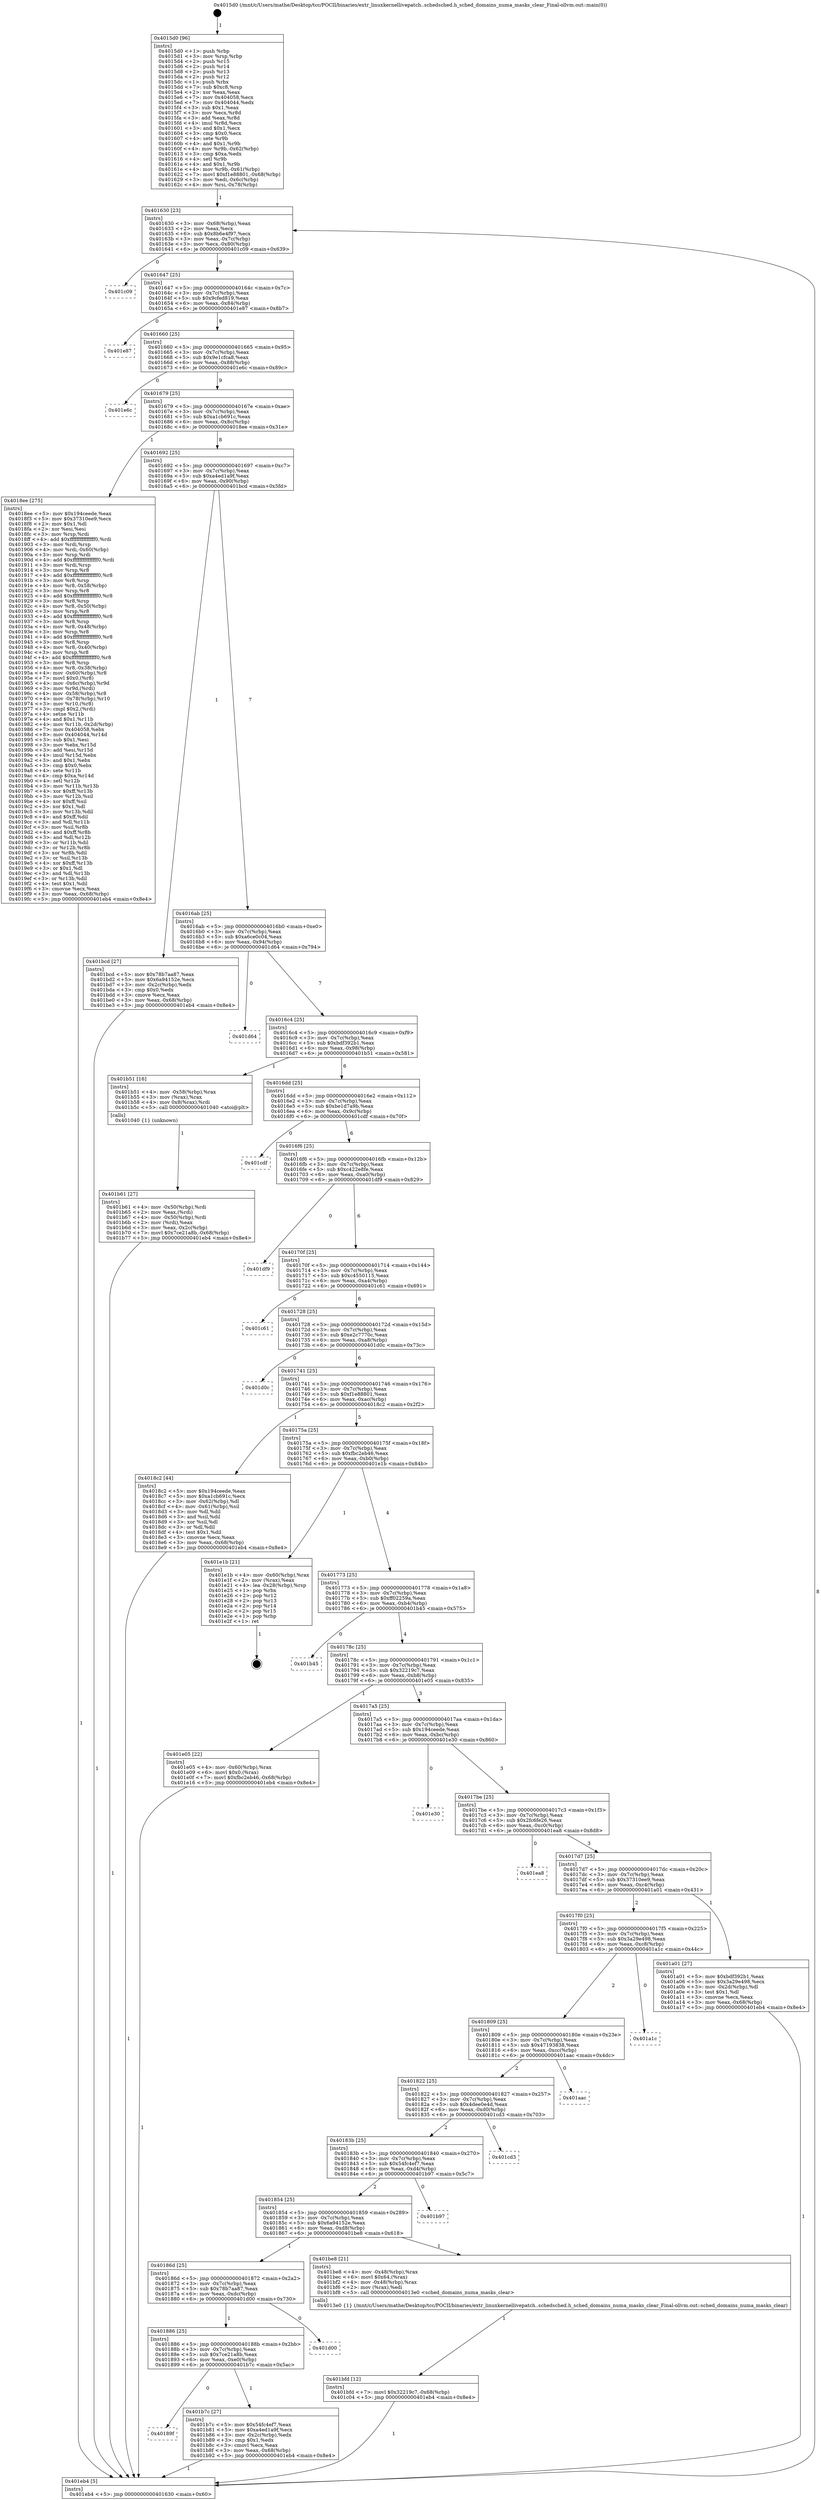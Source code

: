 digraph "0x4015d0" {
  label = "0x4015d0 (/mnt/c/Users/mathe/Desktop/tcc/POCII/binaries/extr_linuxkernellivepatch..schedsched.h_sched_domains_numa_masks_clear_Final-ollvm.out::main(0))"
  labelloc = "t"
  node[shape=record]

  Entry [label="",width=0.3,height=0.3,shape=circle,fillcolor=black,style=filled]
  "0x401630" [label="{
     0x401630 [23]\l
     | [instrs]\l
     &nbsp;&nbsp;0x401630 \<+3\>: mov -0x68(%rbp),%eax\l
     &nbsp;&nbsp;0x401633 \<+2\>: mov %eax,%ecx\l
     &nbsp;&nbsp;0x401635 \<+6\>: sub $0x8b6e4f97,%ecx\l
     &nbsp;&nbsp;0x40163b \<+3\>: mov %eax,-0x7c(%rbp)\l
     &nbsp;&nbsp;0x40163e \<+3\>: mov %ecx,-0x80(%rbp)\l
     &nbsp;&nbsp;0x401641 \<+6\>: je 0000000000401c09 \<main+0x639\>\l
  }"]
  "0x401c09" [label="{
     0x401c09\l
  }", style=dashed]
  "0x401647" [label="{
     0x401647 [25]\l
     | [instrs]\l
     &nbsp;&nbsp;0x401647 \<+5\>: jmp 000000000040164c \<main+0x7c\>\l
     &nbsp;&nbsp;0x40164c \<+3\>: mov -0x7c(%rbp),%eax\l
     &nbsp;&nbsp;0x40164f \<+5\>: sub $0x9cfed819,%eax\l
     &nbsp;&nbsp;0x401654 \<+6\>: mov %eax,-0x84(%rbp)\l
     &nbsp;&nbsp;0x40165a \<+6\>: je 0000000000401e87 \<main+0x8b7\>\l
  }"]
  Exit [label="",width=0.3,height=0.3,shape=circle,fillcolor=black,style=filled,peripheries=2]
  "0x401e87" [label="{
     0x401e87\l
  }", style=dashed]
  "0x401660" [label="{
     0x401660 [25]\l
     | [instrs]\l
     &nbsp;&nbsp;0x401660 \<+5\>: jmp 0000000000401665 \<main+0x95\>\l
     &nbsp;&nbsp;0x401665 \<+3\>: mov -0x7c(%rbp),%eax\l
     &nbsp;&nbsp;0x401668 \<+5\>: sub $0x9e1cfca8,%eax\l
     &nbsp;&nbsp;0x40166d \<+6\>: mov %eax,-0x88(%rbp)\l
     &nbsp;&nbsp;0x401673 \<+6\>: je 0000000000401e6c \<main+0x89c\>\l
  }"]
  "0x401bfd" [label="{
     0x401bfd [12]\l
     | [instrs]\l
     &nbsp;&nbsp;0x401bfd \<+7\>: movl $0x32219c7,-0x68(%rbp)\l
     &nbsp;&nbsp;0x401c04 \<+5\>: jmp 0000000000401eb4 \<main+0x8e4\>\l
  }"]
  "0x401e6c" [label="{
     0x401e6c\l
  }", style=dashed]
  "0x401679" [label="{
     0x401679 [25]\l
     | [instrs]\l
     &nbsp;&nbsp;0x401679 \<+5\>: jmp 000000000040167e \<main+0xae\>\l
     &nbsp;&nbsp;0x40167e \<+3\>: mov -0x7c(%rbp),%eax\l
     &nbsp;&nbsp;0x401681 \<+5\>: sub $0xa1cb691c,%eax\l
     &nbsp;&nbsp;0x401686 \<+6\>: mov %eax,-0x8c(%rbp)\l
     &nbsp;&nbsp;0x40168c \<+6\>: je 00000000004018ee \<main+0x31e\>\l
  }"]
  "0x40189f" [label="{
     0x40189f\l
  }", style=dashed]
  "0x4018ee" [label="{
     0x4018ee [275]\l
     | [instrs]\l
     &nbsp;&nbsp;0x4018ee \<+5\>: mov $0x194ceede,%eax\l
     &nbsp;&nbsp;0x4018f3 \<+5\>: mov $0x37310ee9,%ecx\l
     &nbsp;&nbsp;0x4018f8 \<+2\>: mov $0x1,%dl\l
     &nbsp;&nbsp;0x4018fa \<+2\>: xor %esi,%esi\l
     &nbsp;&nbsp;0x4018fc \<+3\>: mov %rsp,%rdi\l
     &nbsp;&nbsp;0x4018ff \<+4\>: add $0xfffffffffffffff0,%rdi\l
     &nbsp;&nbsp;0x401903 \<+3\>: mov %rdi,%rsp\l
     &nbsp;&nbsp;0x401906 \<+4\>: mov %rdi,-0x60(%rbp)\l
     &nbsp;&nbsp;0x40190a \<+3\>: mov %rsp,%rdi\l
     &nbsp;&nbsp;0x40190d \<+4\>: add $0xfffffffffffffff0,%rdi\l
     &nbsp;&nbsp;0x401911 \<+3\>: mov %rdi,%rsp\l
     &nbsp;&nbsp;0x401914 \<+3\>: mov %rsp,%r8\l
     &nbsp;&nbsp;0x401917 \<+4\>: add $0xfffffffffffffff0,%r8\l
     &nbsp;&nbsp;0x40191b \<+3\>: mov %r8,%rsp\l
     &nbsp;&nbsp;0x40191e \<+4\>: mov %r8,-0x58(%rbp)\l
     &nbsp;&nbsp;0x401922 \<+3\>: mov %rsp,%r8\l
     &nbsp;&nbsp;0x401925 \<+4\>: add $0xfffffffffffffff0,%r8\l
     &nbsp;&nbsp;0x401929 \<+3\>: mov %r8,%rsp\l
     &nbsp;&nbsp;0x40192c \<+4\>: mov %r8,-0x50(%rbp)\l
     &nbsp;&nbsp;0x401930 \<+3\>: mov %rsp,%r8\l
     &nbsp;&nbsp;0x401933 \<+4\>: add $0xfffffffffffffff0,%r8\l
     &nbsp;&nbsp;0x401937 \<+3\>: mov %r8,%rsp\l
     &nbsp;&nbsp;0x40193a \<+4\>: mov %r8,-0x48(%rbp)\l
     &nbsp;&nbsp;0x40193e \<+3\>: mov %rsp,%r8\l
     &nbsp;&nbsp;0x401941 \<+4\>: add $0xfffffffffffffff0,%r8\l
     &nbsp;&nbsp;0x401945 \<+3\>: mov %r8,%rsp\l
     &nbsp;&nbsp;0x401948 \<+4\>: mov %r8,-0x40(%rbp)\l
     &nbsp;&nbsp;0x40194c \<+3\>: mov %rsp,%r8\l
     &nbsp;&nbsp;0x40194f \<+4\>: add $0xfffffffffffffff0,%r8\l
     &nbsp;&nbsp;0x401953 \<+3\>: mov %r8,%rsp\l
     &nbsp;&nbsp;0x401956 \<+4\>: mov %r8,-0x38(%rbp)\l
     &nbsp;&nbsp;0x40195a \<+4\>: mov -0x60(%rbp),%r8\l
     &nbsp;&nbsp;0x40195e \<+7\>: movl $0x0,(%r8)\l
     &nbsp;&nbsp;0x401965 \<+4\>: mov -0x6c(%rbp),%r9d\l
     &nbsp;&nbsp;0x401969 \<+3\>: mov %r9d,(%rdi)\l
     &nbsp;&nbsp;0x40196c \<+4\>: mov -0x58(%rbp),%r8\l
     &nbsp;&nbsp;0x401970 \<+4\>: mov -0x78(%rbp),%r10\l
     &nbsp;&nbsp;0x401974 \<+3\>: mov %r10,(%r8)\l
     &nbsp;&nbsp;0x401977 \<+3\>: cmpl $0x2,(%rdi)\l
     &nbsp;&nbsp;0x40197a \<+4\>: setne %r11b\l
     &nbsp;&nbsp;0x40197e \<+4\>: and $0x1,%r11b\l
     &nbsp;&nbsp;0x401982 \<+4\>: mov %r11b,-0x2d(%rbp)\l
     &nbsp;&nbsp;0x401986 \<+7\>: mov 0x404058,%ebx\l
     &nbsp;&nbsp;0x40198d \<+8\>: mov 0x404044,%r14d\l
     &nbsp;&nbsp;0x401995 \<+3\>: sub $0x1,%esi\l
     &nbsp;&nbsp;0x401998 \<+3\>: mov %ebx,%r15d\l
     &nbsp;&nbsp;0x40199b \<+3\>: add %esi,%r15d\l
     &nbsp;&nbsp;0x40199e \<+4\>: imul %r15d,%ebx\l
     &nbsp;&nbsp;0x4019a2 \<+3\>: and $0x1,%ebx\l
     &nbsp;&nbsp;0x4019a5 \<+3\>: cmp $0x0,%ebx\l
     &nbsp;&nbsp;0x4019a8 \<+4\>: sete %r11b\l
     &nbsp;&nbsp;0x4019ac \<+4\>: cmp $0xa,%r14d\l
     &nbsp;&nbsp;0x4019b0 \<+4\>: setl %r12b\l
     &nbsp;&nbsp;0x4019b4 \<+3\>: mov %r11b,%r13b\l
     &nbsp;&nbsp;0x4019b7 \<+4\>: xor $0xff,%r13b\l
     &nbsp;&nbsp;0x4019bb \<+3\>: mov %r12b,%sil\l
     &nbsp;&nbsp;0x4019be \<+4\>: xor $0xff,%sil\l
     &nbsp;&nbsp;0x4019c2 \<+3\>: xor $0x1,%dl\l
     &nbsp;&nbsp;0x4019c5 \<+3\>: mov %r13b,%dil\l
     &nbsp;&nbsp;0x4019c8 \<+4\>: and $0xff,%dil\l
     &nbsp;&nbsp;0x4019cc \<+3\>: and %dl,%r11b\l
     &nbsp;&nbsp;0x4019cf \<+3\>: mov %sil,%r8b\l
     &nbsp;&nbsp;0x4019d2 \<+4\>: and $0xff,%r8b\l
     &nbsp;&nbsp;0x4019d6 \<+3\>: and %dl,%r12b\l
     &nbsp;&nbsp;0x4019d9 \<+3\>: or %r11b,%dil\l
     &nbsp;&nbsp;0x4019dc \<+3\>: or %r12b,%r8b\l
     &nbsp;&nbsp;0x4019df \<+3\>: xor %r8b,%dil\l
     &nbsp;&nbsp;0x4019e2 \<+3\>: or %sil,%r13b\l
     &nbsp;&nbsp;0x4019e5 \<+4\>: xor $0xff,%r13b\l
     &nbsp;&nbsp;0x4019e9 \<+3\>: or $0x1,%dl\l
     &nbsp;&nbsp;0x4019ec \<+3\>: and %dl,%r13b\l
     &nbsp;&nbsp;0x4019ef \<+3\>: or %r13b,%dil\l
     &nbsp;&nbsp;0x4019f2 \<+4\>: test $0x1,%dil\l
     &nbsp;&nbsp;0x4019f6 \<+3\>: cmovne %ecx,%eax\l
     &nbsp;&nbsp;0x4019f9 \<+3\>: mov %eax,-0x68(%rbp)\l
     &nbsp;&nbsp;0x4019fc \<+5\>: jmp 0000000000401eb4 \<main+0x8e4\>\l
  }"]
  "0x401692" [label="{
     0x401692 [25]\l
     | [instrs]\l
     &nbsp;&nbsp;0x401692 \<+5\>: jmp 0000000000401697 \<main+0xc7\>\l
     &nbsp;&nbsp;0x401697 \<+3\>: mov -0x7c(%rbp),%eax\l
     &nbsp;&nbsp;0x40169a \<+5\>: sub $0xa4ed1a9f,%eax\l
     &nbsp;&nbsp;0x40169f \<+6\>: mov %eax,-0x90(%rbp)\l
     &nbsp;&nbsp;0x4016a5 \<+6\>: je 0000000000401bcd \<main+0x5fd\>\l
  }"]
  "0x401b7c" [label="{
     0x401b7c [27]\l
     | [instrs]\l
     &nbsp;&nbsp;0x401b7c \<+5\>: mov $0x54fc4ef7,%eax\l
     &nbsp;&nbsp;0x401b81 \<+5\>: mov $0xa4ed1a9f,%ecx\l
     &nbsp;&nbsp;0x401b86 \<+3\>: mov -0x2c(%rbp),%edx\l
     &nbsp;&nbsp;0x401b89 \<+3\>: cmp $0x1,%edx\l
     &nbsp;&nbsp;0x401b8c \<+3\>: cmovl %ecx,%eax\l
     &nbsp;&nbsp;0x401b8f \<+3\>: mov %eax,-0x68(%rbp)\l
     &nbsp;&nbsp;0x401b92 \<+5\>: jmp 0000000000401eb4 \<main+0x8e4\>\l
  }"]
  "0x401bcd" [label="{
     0x401bcd [27]\l
     | [instrs]\l
     &nbsp;&nbsp;0x401bcd \<+5\>: mov $0x78b7aa87,%eax\l
     &nbsp;&nbsp;0x401bd2 \<+5\>: mov $0x6a94152e,%ecx\l
     &nbsp;&nbsp;0x401bd7 \<+3\>: mov -0x2c(%rbp),%edx\l
     &nbsp;&nbsp;0x401bda \<+3\>: cmp $0x0,%edx\l
     &nbsp;&nbsp;0x401bdd \<+3\>: cmove %ecx,%eax\l
     &nbsp;&nbsp;0x401be0 \<+3\>: mov %eax,-0x68(%rbp)\l
     &nbsp;&nbsp;0x401be3 \<+5\>: jmp 0000000000401eb4 \<main+0x8e4\>\l
  }"]
  "0x4016ab" [label="{
     0x4016ab [25]\l
     | [instrs]\l
     &nbsp;&nbsp;0x4016ab \<+5\>: jmp 00000000004016b0 \<main+0xe0\>\l
     &nbsp;&nbsp;0x4016b0 \<+3\>: mov -0x7c(%rbp),%eax\l
     &nbsp;&nbsp;0x4016b3 \<+5\>: sub $0xa6ce0c04,%eax\l
     &nbsp;&nbsp;0x4016b8 \<+6\>: mov %eax,-0x94(%rbp)\l
     &nbsp;&nbsp;0x4016be \<+6\>: je 0000000000401d64 \<main+0x794\>\l
  }"]
  "0x401886" [label="{
     0x401886 [25]\l
     | [instrs]\l
     &nbsp;&nbsp;0x401886 \<+5\>: jmp 000000000040188b \<main+0x2bb\>\l
     &nbsp;&nbsp;0x40188b \<+3\>: mov -0x7c(%rbp),%eax\l
     &nbsp;&nbsp;0x40188e \<+5\>: sub $0x7ce21a8b,%eax\l
     &nbsp;&nbsp;0x401893 \<+6\>: mov %eax,-0xe0(%rbp)\l
     &nbsp;&nbsp;0x401899 \<+6\>: je 0000000000401b7c \<main+0x5ac\>\l
  }"]
  "0x401d64" [label="{
     0x401d64\l
  }", style=dashed]
  "0x4016c4" [label="{
     0x4016c4 [25]\l
     | [instrs]\l
     &nbsp;&nbsp;0x4016c4 \<+5\>: jmp 00000000004016c9 \<main+0xf9\>\l
     &nbsp;&nbsp;0x4016c9 \<+3\>: mov -0x7c(%rbp),%eax\l
     &nbsp;&nbsp;0x4016cc \<+5\>: sub $0xbdf392b1,%eax\l
     &nbsp;&nbsp;0x4016d1 \<+6\>: mov %eax,-0x98(%rbp)\l
     &nbsp;&nbsp;0x4016d7 \<+6\>: je 0000000000401b51 \<main+0x581\>\l
  }"]
  "0x401d00" [label="{
     0x401d00\l
  }", style=dashed]
  "0x401b51" [label="{
     0x401b51 [16]\l
     | [instrs]\l
     &nbsp;&nbsp;0x401b51 \<+4\>: mov -0x58(%rbp),%rax\l
     &nbsp;&nbsp;0x401b55 \<+3\>: mov (%rax),%rax\l
     &nbsp;&nbsp;0x401b58 \<+4\>: mov 0x8(%rax),%rdi\l
     &nbsp;&nbsp;0x401b5c \<+5\>: call 0000000000401040 \<atoi@plt\>\l
     | [calls]\l
     &nbsp;&nbsp;0x401040 \{1\} (unknown)\l
  }"]
  "0x4016dd" [label="{
     0x4016dd [25]\l
     | [instrs]\l
     &nbsp;&nbsp;0x4016dd \<+5\>: jmp 00000000004016e2 \<main+0x112\>\l
     &nbsp;&nbsp;0x4016e2 \<+3\>: mov -0x7c(%rbp),%eax\l
     &nbsp;&nbsp;0x4016e5 \<+5\>: sub $0xbe1d7a9b,%eax\l
     &nbsp;&nbsp;0x4016ea \<+6\>: mov %eax,-0x9c(%rbp)\l
     &nbsp;&nbsp;0x4016f0 \<+6\>: je 0000000000401cdf \<main+0x70f\>\l
  }"]
  "0x40186d" [label="{
     0x40186d [25]\l
     | [instrs]\l
     &nbsp;&nbsp;0x40186d \<+5\>: jmp 0000000000401872 \<main+0x2a2\>\l
     &nbsp;&nbsp;0x401872 \<+3\>: mov -0x7c(%rbp),%eax\l
     &nbsp;&nbsp;0x401875 \<+5\>: sub $0x78b7aa87,%eax\l
     &nbsp;&nbsp;0x40187a \<+6\>: mov %eax,-0xdc(%rbp)\l
     &nbsp;&nbsp;0x401880 \<+6\>: je 0000000000401d00 \<main+0x730\>\l
  }"]
  "0x401cdf" [label="{
     0x401cdf\l
  }", style=dashed]
  "0x4016f6" [label="{
     0x4016f6 [25]\l
     | [instrs]\l
     &nbsp;&nbsp;0x4016f6 \<+5\>: jmp 00000000004016fb \<main+0x12b\>\l
     &nbsp;&nbsp;0x4016fb \<+3\>: mov -0x7c(%rbp),%eax\l
     &nbsp;&nbsp;0x4016fe \<+5\>: sub $0xc422e8fe,%eax\l
     &nbsp;&nbsp;0x401703 \<+6\>: mov %eax,-0xa0(%rbp)\l
     &nbsp;&nbsp;0x401709 \<+6\>: je 0000000000401df9 \<main+0x829\>\l
  }"]
  "0x401be8" [label="{
     0x401be8 [21]\l
     | [instrs]\l
     &nbsp;&nbsp;0x401be8 \<+4\>: mov -0x48(%rbp),%rax\l
     &nbsp;&nbsp;0x401bec \<+6\>: movl $0x64,(%rax)\l
     &nbsp;&nbsp;0x401bf2 \<+4\>: mov -0x48(%rbp),%rax\l
     &nbsp;&nbsp;0x401bf6 \<+2\>: mov (%rax),%edi\l
     &nbsp;&nbsp;0x401bf8 \<+5\>: call 00000000004013e0 \<sched_domains_numa_masks_clear\>\l
     | [calls]\l
     &nbsp;&nbsp;0x4013e0 \{1\} (/mnt/c/Users/mathe/Desktop/tcc/POCII/binaries/extr_linuxkernellivepatch..schedsched.h_sched_domains_numa_masks_clear_Final-ollvm.out::sched_domains_numa_masks_clear)\l
  }"]
  "0x401df9" [label="{
     0x401df9\l
  }", style=dashed]
  "0x40170f" [label="{
     0x40170f [25]\l
     | [instrs]\l
     &nbsp;&nbsp;0x40170f \<+5\>: jmp 0000000000401714 \<main+0x144\>\l
     &nbsp;&nbsp;0x401714 \<+3\>: mov -0x7c(%rbp),%eax\l
     &nbsp;&nbsp;0x401717 \<+5\>: sub $0xc4550115,%eax\l
     &nbsp;&nbsp;0x40171c \<+6\>: mov %eax,-0xa4(%rbp)\l
     &nbsp;&nbsp;0x401722 \<+6\>: je 0000000000401c61 \<main+0x691\>\l
  }"]
  "0x401854" [label="{
     0x401854 [25]\l
     | [instrs]\l
     &nbsp;&nbsp;0x401854 \<+5\>: jmp 0000000000401859 \<main+0x289\>\l
     &nbsp;&nbsp;0x401859 \<+3\>: mov -0x7c(%rbp),%eax\l
     &nbsp;&nbsp;0x40185c \<+5\>: sub $0x6a94152e,%eax\l
     &nbsp;&nbsp;0x401861 \<+6\>: mov %eax,-0xd8(%rbp)\l
     &nbsp;&nbsp;0x401867 \<+6\>: je 0000000000401be8 \<main+0x618\>\l
  }"]
  "0x401c61" [label="{
     0x401c61\l
  }", style=dashed]
  "0x401728" [label="{
     0x401728 [25]\l
     | [instrs]\l
     &nbsp;&nbsp;0x401728 \<+5\>: jmp 000000000040172d \<main+0x15d\>\l
     &nbsp;&nbsp;0x40172d \<+3\>: mov -0x7c(%rbp),%eax\l
     &nbsp;&nbsp;0x401730 \<+5\>: sub $0xe2c7770c,%eax\l
     &nbsp;&nbsp;0x401735 \<+6\>: mov %eax,-0xa8(%rbp)\l
     &nbsp;&nbsp;0x40173b \<+6\>: je 0000000000401d0c \<main+0x73c\>\l
  }"]
  "0x401b97" [label="{
     0x401b97\l
  }", style=dashed]
  "0x401d0c" [label="{
     0x401d0c\l
  }", style=dashed]
  "0x401741" [label="{
     0x401741 [25]\l
     | [instrs]\l
     &nbsp;&nbsp;0x401741 \<+5\>: jmp 0000000000401746 \<main+0x176\>\l
     &nbsp;&nbsp;0x401746 \<+3\>: mov -0x7c(%rbp),%eax\l
     &nbsp;&nbsp;0x401749 \<+5\>: sub $0xf1e88801,%eax\l
     &nbsp;&nbsp;0x40174e \<+6\>: mov %eax,-0xac(%rbp)\l
     &nbsp;&nbsp;0x401754 \<+6\>: je 00000000004018c2 \<main+0x2f2\>\l
  }"]
  "0x40183b" [label="{
     0x40183b [25]\l
     | [instrs]\l
     &nbsp;&nbsp;0x40183b \<+5\>: jmp 0000000000401840 \<main+0x270\>\l
     &nbsp;&nbsp;0x401840 \<+3\>: mov -0x7c(%rbp),%eax\l
     &nbsp;&nbsp;0x401843 \<+5\>: sub $0x54fc4ef7,%eax\l
     &nbsp;&nbsp;0x401848 \<+6\>: mov %eax,-0xd4(%rbp)\l
     &nbsp;&nbsp;0x40184e \<+6\>: je 0000000000401b97 \<main+0x5c7\>\l
  }"]
  "0x4018c2" [label="{
     0x4018c2 [44]\l
     | [instrs]\l
     &nbsp;&nbsp;0x4018c2 \<+5\>: mov $0x194ceede,%eax\l
     &nbsp;&nbsp;0x4018c7 \<+5\>: mov $0xa1cb691c,%ecx\l
     &nbsp;&nbsp;0x4018cc \<+3\>: mov -0x62(%rbp),%dl\l
     &nbsp;&nbsp;0x4018cf \<+4\>: mov -0x61(%rbp),%sil\l
     &nbsp;&nbsp;0x4018d3 \<+3\>: mov %dl,%dil\l
     &nbsp;&nbsp;0x4018d6 \<+3\>: and %sil,%dil\l
     &nbsp;&nbsp;0x4018d9 \<+3\>: xor %sil,%dl\l
     &nbsp;&nbsp;0x4018dc \<+3\>: or %dl,%dil\l
     &nbsp;&nbsp;0x4018df \<+4\>: test $0x1,%dil\l
     &nbsp;&nbsp;0x4018e3 \<+3\>: cmovne %ecx,%eax\l
     &nbsp;&nbsp;0x4018e6 \<+3\>: mov %eax,-0x68(%rbp)\l
     &nbsp;&nbsp;0x4018e9 \<+5\>: jmp 0000000000401eb4 \<main+0x8e4\>\l
  }"]
  "0x40175a" [label="{
     0x40175a [25]\l
     | [instrs]\l
     &nbsp;&nbsp;0x40175a \<+5\>: jmp 000000000040175f \<main+0x18f\>\l
     &nbsp;&nbsp;0x40175f \<+3\>: mov -0x7c(%rbp),%eax\l
     &nbsp;&nbsp;0x401762 \<+5\>: sub $0xfbc2eb46,%eax\l
     &nbsp;&nbsp;0x401767 \<+6\>: mov %eax,-0xb0(%rbp)\l
     &nbsp;&nbsp;0x40176d \<+6\>: je 0000000000401e1b \<main+0x84b\>\l
  }"]
  "0x401eb4" [label="{
     0x401eb4 [5]\l
     | [instrs]\l
     &nbsp;&nbsp;0x401eb4 \<+5\>: jmp 0000000000401630 \<main+0x60\>\l
  }"]
  "0x4015d0" [label="{
     0x4015d0 [96]\l
     | [instrs]\l
     &nbsp;&nbsp;0x4015d0 \<+1\>: push %rbp\l
     &nbsp;&nbsp;0x4015d1 \<+3\>: mov %rsp,%rbp\l
     &nbsp;&nbsp;0x4015d4 \<+2\>: push %r15\l
     &nbsp;&nbsp;0x4015d6 \<+2\>: push %r14\l
     &nbsp;&nbsp;0x4015d8 \<+2\>: push %r13\l
     &nbsp;&nbsp;0x4015da \<+2\>: push %r12\l
     &nbsp;&nbsp;0x4015dc \<+1\>: push %rbx\l
     &nbsp;&nbsp;0x4015dd \<+7\>: sub $0xc8,%rsp\l
     &nbsp;&nbsp;0x4015e4 \<+2\>: xor %eax,%eax\l
     &nbsp;&nbsp;0x4015e6 \<+7\>: mov 0x404058,%ecx\l
     &nbsp;&nbsp;0x4015ed \<+7\>: mov 0x404044,%edx\l
     &nbsp;&nbsp;0x4015f4 \<+3\>: sub $0x1,%eax\l
     &nbsp;&nbsp;0x4015f7 \<+3\>: mov %ecx,%r8d\l
     &nbsp;&nbsp;0x4015fa \<+3\>: add %eax,%r8d\l
     &nbsp;&nbsp;0x4015fd \<+4\>: imul %r8d,%ecx\l
     &nbsp;&nbsp;0x401601 \<+3\>: and $0x1,%ecx\l
     &nbsp;&nbsp;0x401604 \<+3\>: cmp $0x0,%ecx\l
     &nbsp;&nbsp;0x401607 \<+4\>: sete %r9b\l
     &nbsp;&nbsp;0x40160b \<+4\>: and $0x1,%r9b\l
     &nbsp;&nbsp;0x40160f \<+4\>: mov %r9b,-0x62(%rbp)\l
     &nbsp;&nbsp;0x401613 \<+3\>: cmp $0xa,%edx\l
     &nbsp;&nbsp;0x401616 \<+4\>: setl %r9b\l
     &nbsp;&nbsp;0x40161a \<+4\>: and $0x1,%r9b\l
     &nbsp;&nbsp;0x40161e \<+4\>: mov %r9b,-0x61(%rbp)\l
     &nbsp;&nbsp;0x401622 \<+7\>: movl $0xf1e88801,-0x68(%rbp)\l
     &nbsp;&nbsp;0x401629 \<+3\>: mov %edi,-0x6c(%rbp)\l
     &nbsp;&nbsp;0x40162c \<+4\>: mov %rsi,-0x78(%rbp)\l
  }"]
  "0x401cd3" [label="{
     0x401cd3\l
  }", style=dashed]
  "0x401822" [label="{
     0x401822 [25]\l
     | [instrs]\l
     &nbsp;&nbsp;0x401822 \<+5\>: jmp 0000000000401827 \<main+0x257\>\l
     &nbsp;&nbsp;0x401827 \<+3\>: mov -0x7c(%rbp),%eax\l
     &nbsp;&nbsp;0x40182a \<+5\>: sub $0x4dee0e4d,%eax\l
     &nbsp;&nbsp;0x40182f \<+6\>: mov %eax,-0xd0(%rbp)\l
     &nbsp;&nbsp;0x401835 \<+6\>: je 0000000000401cd3 \<main+0x703\>\l
  }"]
  "0x401e1b" [label="{
     0x401e1b [21]\l
     | [instrs]\l
     &nbsp;&nbsp;0x401e1b \<+4\>: mov -0x60(%rbp),%rax\l
     &nbsp;&nbsp;0x401e1f \<+2\>: mov (%rax),%eax\l
     &nbsp;&nbsp;0x401e21 \<+4\>: lea -0x28(%rbp),%rsp\l
     &nbsp;&nbsp;0x401e25 \<+1\>: pop %rbx\l
     &nbsp;&nbsp;0x401e26 \<+2\>: pop %r12\l
     &nbsp;&nbsp;0x401e28 \<+2\>: pop %r13\l
     &nbsp;&nbsp;0x401e2a \<+2\>: pop %r14\l
     &nbsp;&nbsp;0x401e2c \<+2\>: pop %r15\l
     &nbsp;&nbsp;0x401e2e \<+1\>: pop %rbp\l
     &nbsp;&nbsp;0x401e2f \<+1\>: ret\l
  }"]
  "0x401773" [label="{
     0x401773 [25]\l
     | [instrs]\l
     &nbsp;&nbsp;0x401773 \<+5\>: jmp 0000000000401778 \<main+0x1a8\>\l
     &nbsp;&nbsp;0x401778 \<+3\>: mov -0x7c(%rbp),%eax\l
     &nbsp;&nbsp;0x40177b \<+5\>: sub $0xff02259a,%eax\l
     &nbsp;&nbsp;0x401780 \<+6\>: mov %eax,-0xb4(%rbp)\l
     &nbsp;&nbsp;0x401786 \<+6\>: je 0000000000401b45 \<main+0x575\>\l
  }"]
  "0x401aac" [label="{
     0x401aac\l
  }", style=dashed]
  "0x401b45" [label="{
     0x401b45\l
  }", style=dashed]
  "0x40178c" [label="{
     0x40178c [25]\l
     | [instrs]\l
     &nbsp;&nbsp;0x40178c \<+5\>: jmp 0000000000401791 \<main+0x1c1\>\l
     &nbsp;&nbsp;0x401791 \<+3\>: mov -0x7c(%rbp),%eax\l
     &nbsp;&nbsp;0x401794 \<+5\>: sub $0x32219c7,%eax\l
     &nbsp;&nbsp;0x401799 \<+6\>: mov %eax,-0xb8(%rbp)\l
     &nbsp;&nbsp;0x40179f \<+6\>: je 0000000000401e05 \<main+0x835\>\l
  }"]
  "0x401809" [label="{
     0x401809 [25]\l
     | [instrs]\l
     &nbsp;&nbsp;0x401809 \<+5\>: jmp 000000000040180e \<main+0x23e\>\l
     &nbsp;&nbsp;0x40180e \<+3\>: mov -0x7c(%rbp),%eax\l
     &nbsp;&nbsp;0x401811 \<+5\>: sub $0x47193838,%eax\l
     &nbsp;&nbsp;0x401816 \<+6\>: mov %eax,-0xcc(%rbp)\l
     &nbsp;&nbsp;0x40181c \<+6\>: je 0000000000401aac \<main+0x4dc\>\l
  }"]
  "0x401e05" [label="{
     0x401e05 [22]\l
     | [instrs]\l
     &nbsp;&nbsp;0x401e05 \<+4\>: mov -0x60(%rbp),%rax\l
     &nbsp;&nbsp;0x401e09 \<+6\>: movl $0x0,(%rax)\l
     &nbsp;&nbsp;0x401e0f \<+7\>: movl $0xfbc2eb46,-0x68(%rbp)\l
     &nbsp;&nbsp;0x401e16 \<+5\>: jmp 0000000000401eb4 \<main+0x8e4\>\l
  }"]
  "0x4017a5" [label="{
     0x4017a5 [25]\l
     | [instrs]\l
     &nbsp;&nbsp;0x4017a5 \<+5\>: jmp 00000000004017aa \<main+0x1da\>\l
     &nbsp;&nbsp;0x4017aa \<+3\>: mov -0x7c(%rbp),%eax\l
     &nbsp;&nbsp;0x4017ad \<+5\>: sub $0x194ceede,%eax\l
     &nbsp;&nbsp;0x4017b2 \<+6\>: mov %eax,-0xbc(%rbp)\l
     &nbsp;&nbsp;0x4017b8 \<+6\>: je 0000000000401e30 \<main+0x860\>\l
  }"]
  "0x401a1c" [label="{
     0x401a1c\l
  }", style=dashed]
  "0x401e30" [label="{
     0x401e30\l
  }", style=dashed]
  "0x4017be" [label="{
     0x4017be [25]\l
     | [instrs]\l
     &nbsp;&nbsp;0x4017be \<+5\>: jmp 00000000004017c3 \<main+0x1f3\>\l
     &nbsp;&nbsp;0x4017c3 \<+3\>: mov -0x7c(%rbp),%eax\l
     &nbsp;&nbsp;0x4017c6 \<+5\>: sub $0x2fc6fe26,%eax\l
     &nbsp;&nbsp;0x4017cb \<+6\>: mov %eax,-0xc0(%rbp)\l
     &nbsp;&nbsp;0x4017d1 \<+6\>: je 0000000000401ea8 \<main+0x8d8\>\l
  }"]
  "0x401b61" [label="{
     0x401b61 [27]\l
     | [instrs]\l
     &nbsp;&nbsp;0x401b61 \<+4\>: mov -0x50(%rbp),%rdi\l
     &nbsp;&nbsp;0x401b65 \<+2\>: mov %eax,(%rdi)\l
     &nbsp;&nbsp;0x401b67 \<+4\>: mov -0x50(%rbp),%rdi\l
     &nbsp;&nbsp;0x401b6b \<+2\>: mov (%rdi),%eax\l
     &nbsp;&nbsp;0x401b6d \<+3\>: mov %eax,-0x2c(%rbp)\l
     &nbsp;&nbsp;0x401b70 \<+7\>: movl $0x7ce21a8b,-0x68(%rbp)\l
     &nbsp;&nbsp;0x401b77 \<+5\>: jmp 0000000000401eb4 \<main+0x8e4\>\l
  }"]
  "0x401ea8" [label="{
     0x401ea8\l
  }", style=dashed]
  "0x4017d7" [label="{
     0x4017d7 [25]\l
     | [instrs]\l
     &nbsp;&nbsp;0x4017d7 \<+5\>: jmp 00000000004017dc \<main+0x20c\>\l
     &nbsp;&nbsp;0x4017dc \<+3\>: mov -0x7c(%rbp),%eax\l
     &nbsp;&nbsp;0x4017df \<+5\>: sub $0x37310ee9,%eax\l
     &nbsp;&nbsp;0x4017e4 \<+6\>: mov %eax,-0xc4(%rbp)\l
     &nbsp;&nbsp;0x4017ea \<+6\>: je 0000000000401a01 \<main+0x431\>\l
  }"]
  "0x4017f0" [label="{
     0x4017f0 [25]\l
     | [instrs]\l
     &nbsp;&nbsp;0x4017f0 \<+5\>: jmp 00000000004017f5 \<main+0x225\>\l
     &nbsp;&nbsp;0x4017f5 \<+3\>: mov -0x7c(%rbp),%eax\l
     &nbsp;&nbsp;0x4017f8 \<+5\>: sub $0x3a29e498,%eax\l
     &nbsp;&nbsp;0x4017fd \<+6\>: mov %eax,-0xc8(%rbp)\l
     &nbsp;&nbsp;0x401803 \<+6\>: je 0000000000401a1c \<main+0x44c\>\l
  }"]
  "0x401a01" [label="{
     0x401a01 [27]\l
     | [instrs]\l
     &nbsp;&nbsp;0x401a01 \<+5\>: mov $0xbdf392b1,%eax\l
     &nbsp;&nbsp;0x401a06 \<+5\>: mov $0x3a29e498,%ecx\l
     &nbsp;&nbsp;0x401a0b \<+3\>: mov -0x2d(%rbp),%dl\l
     &nbsp;&nbsp;0x401a0e \<+3\>: test $0x1,%dl\l
     &nbsp;&nbsp;0x401a11 \<+3\>: cmovne %ecx,%eax\l
     &nbsp;&nbsp;0x401a14 \<+3\>: mov %eax,-0x68(%rbp)\l
     &nbsp;&nbsp;0x401a17 \<+5\>: jmp 0000000000401eb4 \<main+0x8e4\>\l
  }"]
  Entry -> "0x4015d0" [label=" 1"]
  "0x401630" -> "0x401c09" [label=" 0"]
  "0x401630" -> "0x401647" [label=" 9"]
  "0x401e1b" -> Exit [label=" 1"]
  "0x401647" -> "0x401e87" [label=" 0"]
  "0x401647" -> "0x401660" [label=" 9"]
  "0x401e05" -> "0x401eb4" [label=" 1"]
  "0x401660" -> "0x401e6c" [label=" 0"]
  "0x401660" -> "0x401679" [label=" 9"]
  "0x401bfd" -> "0x401eb4" [label=" 1"]
  "0x401679" -> "0x4018ee" [label=" 1"]
  "0x401679" -> "0x401692" [label=" 8"]
  "0x401be8" -> "0x401bfd" [label=" 1"]
  "0x401692" -> "0x401bcd" [label=" 1"]
  "0x401692" -> "0x4016ab" [label=" 7"]
  "0x401bcd" -> "0x401eb4" [label=" 1"]
  "0x4016ab" -> "0x401d64" [label=" 0"]
  "0x4016ab" -> "0x4016c4" [label=" 7"]
  "0x401886" -> "0x40189f" [label=" 0"]
  "0x4016c4" -> "0x401b51" [label=" 1"]
  "0x4016c4" -> "0x4016dd" [label=" 6"]
  "0x401886" -> "0x401b7c" [label=" 1"]
  "0x4016dd" -> "0x401cdf" [label=" 0"]
  "0x4016dd" -> "0x4016f6" [label=" 6"]
  "0x40186d" -> "0x401886" [label=" 1"]
  "0x4016f6" -> "0x401df9" [label=" 0"]
  "0x4016f6" -> "0x40170f" [label=" 6"]
  "0x40186d" -> "0x401d00" [label=" 0"]
  "0x40170f" -> "0x401c61" [label=" 0"]
  "0x40170f" -> "0x401728" [label=" 6"]
  "0x401854" -> "0x40186d" [label=" 1"]
  "0x401728" -> "0x401d0c" [label=" 0"]
  "0x401728" -> "0x401741" [label=" 6"]
  "0x401854" -> "0x401be8" [label=" 1"]
  "0x401741" -> "0x4018c2" [label=" 1"]
  "0x401741" -> "0x40175a" [label=" 5"]
  "0x4018c2" -> "0x401eb4" [label=" 1"]
  "0x4015d0" -> "0x401630" [label=" 1"]
  "0x401eb4" -> "0x401630" [label=" 8"]
  "0x40183b" -> "0x401854" [label=" 2"]
  "0x4018ee" -> "0x401eb4" [label=" 1"]
  "0x40183b" -> "0x401b97" [label=" 0"]
  "0x40175a" -> "0x401e1b" [label=" 1"]
  "0x40175a" -> "0x401773" [label=" 4"]
  "0x401822" -> "0x40183b" [label=" 2"]
  "0x401773" -> "0x401b45" [label=" 0"]
  "0x401773" -> "0x40178c" [label=" 4"]
  "0x401822" -> "0x401cd3" [label=" 0"]
  "0x40178c" -> "0x401e05" [label=" 1"]
  "0x40178c" -> "0x4017a5" [label=" 3"]
  "0x401809" -> "0x401822" [label=" 2"]
  "0x4017a5" -> "0x401e30" [label=" 0"]
  "0x4017a5" -> "0x4017be" [label=" 3"]
  "0x401809" -> "0x401aac" [label=" 0"]
  "0x4017be" -> "0x401ea8" [label=" 0"]
  "0x4017be" -> "0x4017d7" [label=" 3"]
  "0x4017f0" -> "0x401809" [label=" 2"]
  "0x4017d7" -> "0x401a01" [label=" 1"]
  "0x4017d7" -> "0x4017f0" [label=" 2"]
  "0x401a01" -> "0x401eb4" [label=" 1"]
  "0x401b51" -> "0x401b61" [label=" 1"]
  "0x401b61" -> "0x401eb4" [label=" 1"]
  "0x401b7c" -> "0x401eb4" [label=" 1"]
  "0x4017f0" -> "0x401a1c" [label=" 0"]
}
